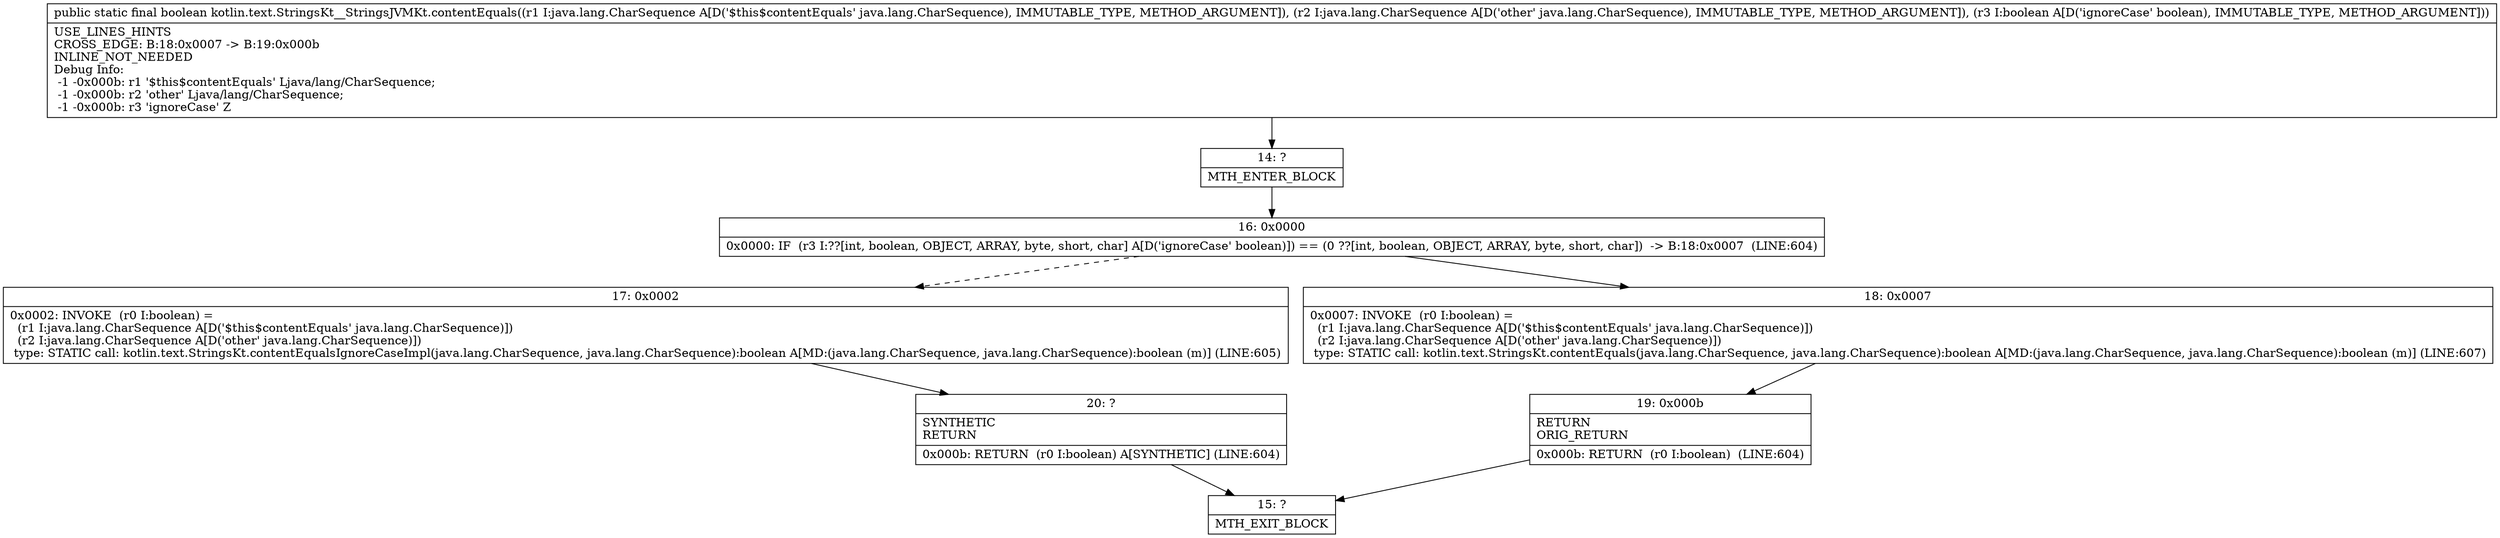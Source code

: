 digraph "CFG forkotlin.text.StringsKt__StringsJVMKt.contentEquals(Ljava\/lang\/CharSequence;Ljava\/lang\/CharSequence;Z)Z" {
Node_14 [shape=record,label="{14\:\ ?|MTH_ENTER_BLOCK\l}"];
Node_16 [shape=record,label="{16\:\ 0x0000|0x0000: IF  (r3 I:??[int, boolean, OBJECT, ARRAY, byte, short, char] A[D('ignoreCase' boolean)]) == (0 ??[int, boolean, OBJECT, ARRAY, byte, short, char])  \-\> B:18:0x0007  (LINE:604)\l}"];
Node_17 [shape=record,label="{17\:\ 0x0002|0x0002: INVOKE  (r0 I:boolean) = \l  (r1 I:java.lang.CharSequence A[D('$this$contentEquals' java.lang.CharSequence)])\l  (r2 I:java.lang.CharSequence A[D('other' java.lang.CharSequence)])\l type: STATIC call: kotlin.text.StringsKt.contentEqualsIgnoreCaseImpl(java.lang.CharSequence, java.lang.CharSequence):boolean A[MD:(java.lang.CharSequence, java.lang.CharSequence):boolean (m)] (LINE:605)\l}"];
Node_20 [shape=record,label="{20\:\ ?|SYNTHETIC\lRETURN\l|0x000b: RETURN  (r0 I:boolean) A[SYNTHETIC] (LINE:604)\l}"];
Node_15 [shape=record,label="{15\:\ ?|MTH_EXIT_BLOCK\l}"];
Node_18 [shape=record,label="{18\:\ 0x0007|0x0007: INVOKE  (r0 I:boolean) = \l  (r1 I:java.lang.CharSequence A[D('$this$contentEquals' java.lang.CharSequence)])\l  (r2 I:java.lang.CharSequence A[D('other' java.lang.CharSequence)])\l type: STATIC call: kotlin.text.StringsKt.contentEquals(java.lang.CharSequence, java.lang.CharSequence):boolean A[MD:(java.lang.CharSequence, java.lang.CharSequence):boolean (m)] (LINE:607)\l}"];
Node_19 [shape=record,label="{19\:\ 0x000b|RETURN\lORIG_RETURN\l|0x000b: RETURN  (r0 I:boolean)  (LINE:604)\l}"];
MethodNode[shape=record,label="{public static final boolean kotlin.text.StringsKt__StringsJVMKt.contentEquals((r1 I:java.lang.CharSequence A[D('$this$contentEquals' java.lang.CharSequence), IMMUTABLE_TYPE, METHOD_ARGUMENT]), (r2 I:java.lang.CharSequence A[D('other' java.lang.CharSequence), IMMUTABLE_TYPE, METHOD_ARGUMENT]), (r3 I:boolean A[D('ignoreCase' boolean), IMMUTABLE_TYPE, METHOD_ARGUMENT]))  | USE_LINES_HINTS\lCROSS_EDGE: B:18:0x0007 \-\> B:19:0x000b\lINLINE_NOT_NEEDED\lDebug Info:\l  \-1 \-0x000b: r1 '$this$contentEquals' Ljava\/lang\/CharSequence;\l  \-1 \-0x000b: r2 'other' Ljava\/lang\/CharSequence;\l  \-1 \-0x000b: r3 'ignoreCase' Z\l}"];
MethodNode -> Node_14;Node_14 -> Node_16;
Node_16 -> Node_17[style=dashed];
Node_16 -> Node_18;
Node_17 -> Node_20;
Node_20 -> Node_15;
Node_18 -> Node_19;
Node_19 -> Node_15;
}


